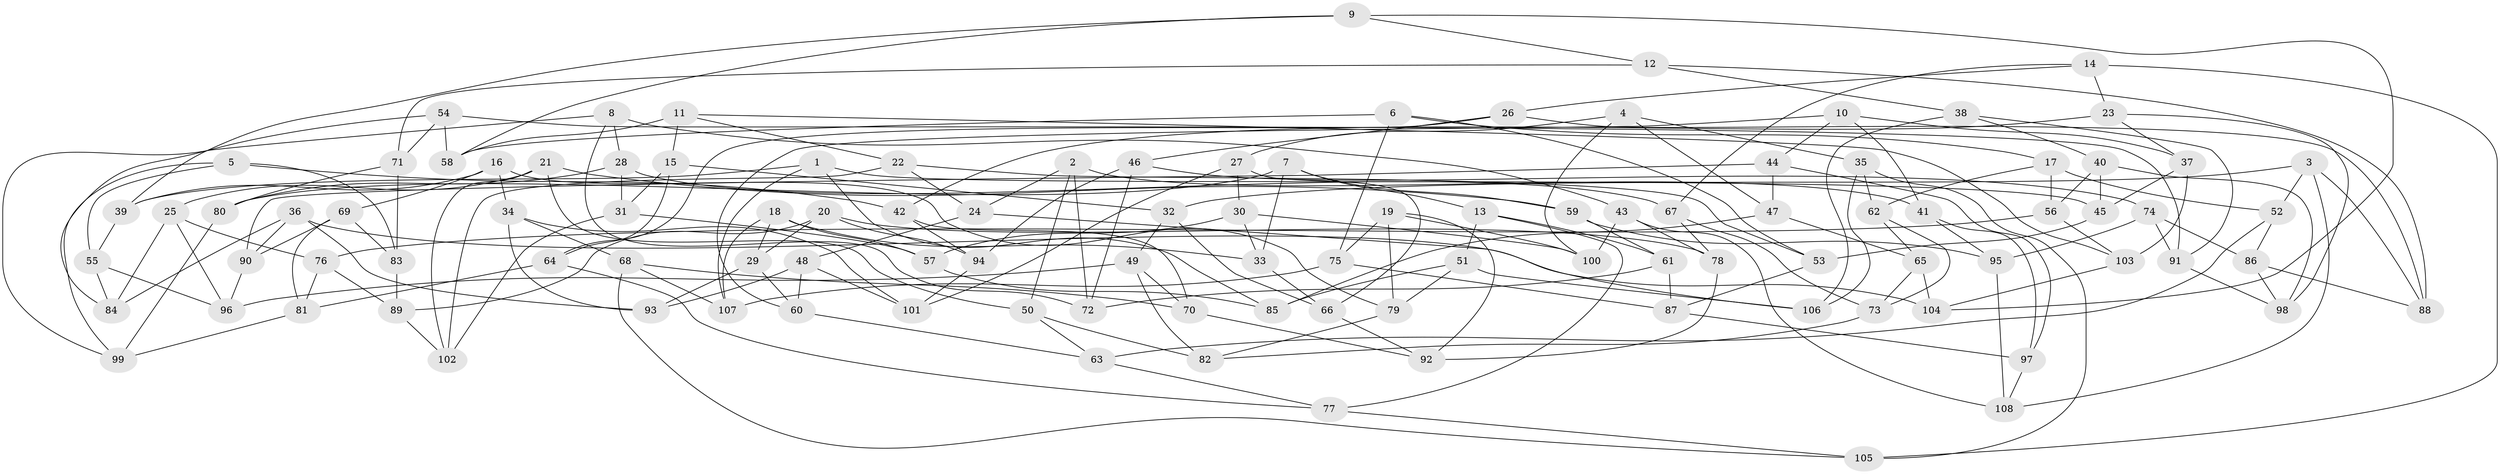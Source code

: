 // Generated by graph-tools (version 1.1) at 2025/02/03/09/25 03:02:54]
// undirected, 108 vertices, 216 edges
graph export_dot {
graph [start="1"]
  node [color=gray90,style=filled];
  1;
  2;
  3;
  4;
  5;
  6;
  7;
  8;
  9;
  10;
  11;
  12;
  13;
  14;
  15;
  16;
  17;
  18;
  19;
  20;
  21;
  22;
  23;
  24;
  25;
  26;
  27;
  28;
  29;
  30;
  31;
  32;
  33;
  34;
  35;
  36;
  37;
  38;
  39;
  40;
  41;
  42;
  43;
  44;
  45;
  46;
  47;
  48;
  49;
  50;
  51;
  52;
  53;
  54;
  55;
  56;
  57;
  58;
  59;
  60;
  61;
  62;
  63;
  64;
  65;
  66;
  67;
  68;
  69;
  70;
  71;
  72;
  73;
  74;
  75;
  76;
  77;
  78;
  79;
  80;
  81;
  82;
  83;
  84;
  85;
  86;
  87;
  88;
  89;
  90;
  91;
  92;
  93;
  94;
  95;
  96;
  97;
  98;
  99;
  100;
  101;
  102;
  103;
  104;
  105;
  106;
  107;
  108;
  1 -- 45;
  1 -- 85;
  1 -- 39;
  1 -- 107;
  2 -- 24;
  2 -- 72;
  2 -- 41;
  2 -- 50;
  3 -- 52;
  3 -- 108;
  3 -- 32;
  3 -- 88;
  4 -- 47;
  4 -- 27;
  4 -- 35;
  4 -- 100;
  5 -- 42;
  5 -- 83;
  5 -- 55;
  5 -- 99;
  6 -- 75;
  6 -- 17;
  6 -- 58;
  6 -- 53;
  7 -- 80;
  7 -- 13;
  7 -- 59;
  7 -- 33;
  8 -- 43;
  8 -- 72;
  8 -- 99;
  8 -- 28;
  9 -- 104;
  9 -- 58;
  9 -- 39;
  9 -- 12;
  10 -- 44;
  10 -- 37;
  10 -- 41;
  10 -- 60;
  11 -- 15;
  11 -- 22;
  11 -- 103;
  11 -- 58;
  12 -- 71;
  12 -- 88;
  12 -- 38;
  13 -- 51;
  13 -- 77;
  13 -- 61;
  14 -- 23;
  14 -- 67;
  14 -- 105;
  14 -- 26;
  15 -- 64;
  15 -- 31;
  15 -- 32;
  16 -- 69;
  16 -- 39;
  16 -- 34;
  16 -- 79;
  17 -- 56;
  17 -- 52;
  17 -- 62;
  18 -- 29;
  18 -- 33;
  18 -- 57;
  18 -- 107;
  19 -- 79;
  19 -- 92;
  19 -- 75;
  19 -- 100;
  20 -- 29;
  20 -- 94;
  20 -- 89;
  20 -- 78;
  21 -- 59;
  21 -- 50;
  21 -- 25;
  21 -- 102;
  22 -- 24;
  22 -- 102;
  22 -- 53;
  23 -- 37;
  23 -- 98;
  23 -- 42;
  24 -- 48;
  24 -- 106;
  25 -- 84;
  25 -- 96;
  25 -- 76;
  26 -- 64;
  26 -- 88;
  26 -- 46;
  27 -- 101;
  27 -- 30;
  27 -- 66;
  28 -- 67;
  28 -- 80;
  28 -- 31;
  29 -- 93;
  29 -- 60;
  30 -- 57;
  30 -- 100;
  30 -- 33;
  31 -- 57;
  31 -- 102;
  32 -- 66;
  32 -- 49;
  33 -- 66;
  34 -- 101;
  34 -- 93;
  34 -- 68;
  35 -- 106;
  35 -- 105;
  35 -- 62;
  36 -- 93;
  36 -- 84;
  36 -- 104;
  36 -- 90;
  37 -- 103;
  37 -- 45;
  38 -- 91;
  38 -- 106;
  38 -- 40;
  39 -- 55;
  40 -- 98;
  40 -- 56;
  40 -- 45;
  41 -- 95;
  41 -- 97;
  42 -- 70;
  42 -- 94;
  43 -- 100;
  43 -- 78;
  43 -- 108;
  44 -- 47;
  44 -- 97;
  44 -- 90;
  45 -- 53;
  46 -- 72;
  46 -- 74;
  46 -- 94;
  47 -- 85;
  47 -- 65;
  48 -- 101;
  48 -- 60;
  48 -- 93;
  49 -- 82;
  49 -- 96;
  49 -- 70;
  50 -- 82;
  50 -- 63;
  51 -- 106;
  51 -- 79;
  51 -- 85;
  52 -- 86;
  52 -- 63;
  53 -- 87;
  54 -- 58;
  54 -- 84;
  54 -- 71;
  54 -- 91;
  55 -- 96;
  55 -- 84;
  56 -- 76;
  56 -- 103;
  57 -- 85;
  59 -- 95;
  59 -- 61;
  60 -- 63;
  61 -- 87;
  61 -- 72;
  62 -- 65;
  62 -- 73;
  63 -- 77;
  64 -- 81;
  64 -- 77;
  65 -- 104;
  65 -- 73;
  66 -- 92;
  67 -- 73;
  67 -- 78;
  68 -- 107;
  68 -- 70;
  68 -- 105;
  69 -- 81;
  69 -- 90;
  69 -- 83;
  70 -- 92;
  71 -- 83;
  71 -- 80;
  73 -- 82;
  74 -- 95;
  74 -- 86;
  74 -- 91;
  75 -- 107;
  75 -- 87;
  76 -- 89;
  76 -- 81;
  77 -- 105;
  78 -- 92;
  79 -- 82;
  80 -- 99;
  81 -- 99;
  83 -- 89;
  86 -- 98;
  86 -- 88;
  87 -- 97;
  89 -- 102;
  90 -- 96;
  91 -- 98;
  94 -- 101;
  95 -- 108;
  97 -- 108;
  103 -- 104;
}
